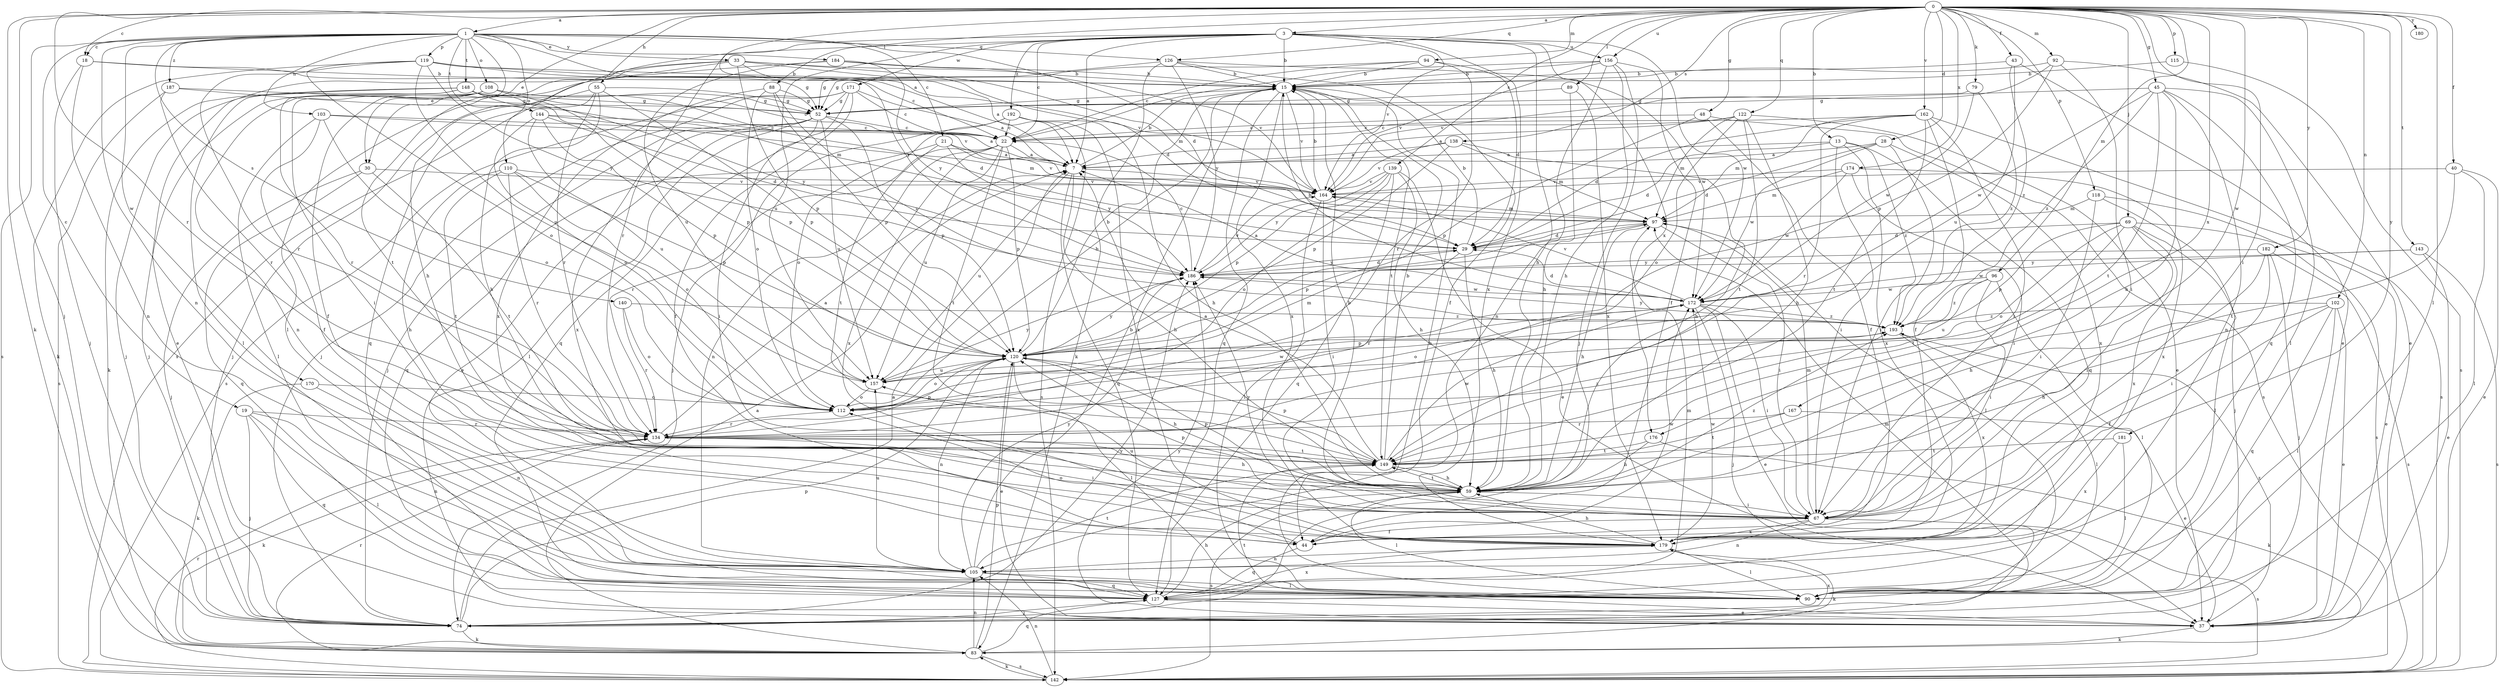 strict digraph  {
0;
1;
3;
7;
13;
15;
18;
19;
21;
22;
28;
29;
30;
33;
37;
40;
43;
44;
45;
48;
52;
55;
59;
67;
69;
74;
79;
83;
88;
89;
90;
92;
94;
96;
97;
102;
103;
105;
108;
110;
112;
115;
118;
119;
120;
122;
126;
127;
134;
138;
139;
140;
142;
143;
144;
148;
149;
156;
157;
162;
164;
167;
170;
171;
172;
174;
176;
179;
180;
181;
182;
184;
186;
187;
192;
193;
0 -> 1  [label=a];
0 -> 3  [label=a];
0 -> 7  [label=a];
0 -> 13  [label=b];
0 -> 18  [label=c];
0 -> 28  [label=d];
0 -> 30  [label=e];
0 -> 40  [label=f];
0 -> 43  [label=f];
0 -> 45  [label=g];
0 -> 48  [label=g];
0 -> 55  [label=h];
0 -> 67  [label=i];
0 -> 69  [label=j];
0 -> 74  [label=j];
0 -> 79  [label=k];
0 -> 83  [label=k];
0 -> 88  [label=l];
0 -> 89  [label=l];
0 -> 90  [label=l];
0 -> 92  [label=m];
0 -> 94  [label=m];
0 -> 96  [label=m];
0 -> 102  [label=n];
0 -> 115  [label=p];
0 -> 118  [label=p];
0 -> 122  [label=q];
0 -> 126  [label=q];
0 -> 134  [label=r];
0 -> 138  [label=s];
0 -> 139  [label=s];
0 -> 143  [label=t];
0 -> 156  [label=u];
0 -> 162  [label=v];
0 -> 167  [label=w];
0 -> 174  [label=x];
0 -> 176  [label=x];
0 -> 180  [label=y];
0 -> 181  [label=y];
0 -> 182  [label=y];
1 -> 18  [label=c];
1 -> 19  [label=c];
1 -> 21  [label=c];
1 -> 29  [label=d];
1 -> 30  [label=e];
1 -> 33  [label=e];
1 -> 103  [label=n];
1 -> 105  [label=n];
1 -> 108  [label=o];
1 -> 110  [label=o];
1 -> 119  [label=p];
1 -> 126  [label=q];
1 -> 140  [label=s];
1 -> 142  [label=s];
1 -> 144  [label=t];
1 -> 148  [label=t];
1 -> 170  [label=w];
1 -> 184  [label=y];
1 -> 186  [label=y];
1 -> 187  [label=z];
3 -> 7  [label=a];
3 -> 15  [label=b];
3 -> 22  [label=c];
3 -> 59  [label=h];
3 -> 134  [label=r];
3 -> 142  [label=s];
3 -> 156  [label=u];
3 -> 157  [label=u];
3 -> 164  [label=v];
3 -> 171  [label=w];
3 -> 172  [label=w];
3 -> 176  [label=x];
3 -> 179  [label=x];
3 -> 192  [label=z];
7 -> 15  [label=b];
7 -> 59  [label=h];
7 -> 127  [label=q];
7 -> 157  [label=u];
7 -> 164  [label=v];
13 -> 7  [label=a];
13 -> 29  [label=d];
13 -> 67  [label=i];
13 -> 127  [label=q];
13 -> 179  [label=x];
13 -> 193  [label=z];
15 -> 52  [label=g];
15 -> 127  [label=q];
15 -> 149  [label=t];
15 -> 164  [label=v];
15 -> 179  [label=x];
18 -> 15  [label=b];
18 -> 22  [label=c];
18 -> 74  [label=j];
18 -> 105  [label=n];
19 -> 74  [label=j];
19 -> 90  [label=l];
19 -> 105  [label=n];
19 -> 127  [label=q];
19 -> 134  [label=r];
21 -> 7  [label=a];
21 -> 127  [label=q];
21 -> 149  [label=t];
21 -> 164  [label=v];
21 -> 186  [label=y];
22 -> 7  [label=a];
22 -> 105  [label=n];
22 -> 120  [label=p];
22 -> 134  [label=r];
22 -> 149  [label=t];
22 -> 157  [label=u];
22 -> 179  [label=x];
28 -> 7  [label=a];
28 -> 29  [label=d];
28 -> 67  [label=i];
28 -> 172  [label=w];
28 -> 179  [label=x];
29 -> 15  [label=b];
29 -> 59  [label=h];
29 -> 134  [label=r];
29 -> 186  [label=y];
30 -> 74  [label=j];
30 -> 127  [label=q];
30 -> 149  [label=t];
30 -> 164  [label=v];
33 -> 7  [label=a];
33 -> 15  [label=b];
33 -> 29  [label=d];
33 -> 37  [label=e];
33 -> 59  [label=h];
33 -> 97  [label=m];
33 -> 120  [label=p];
33 -> 149  [label=t];
37 -> 83  [label=k];
37 -> 149  [label=t];
37 -> 186  [label=y];
37 -> 193  [label=z];
40 -> 37  [label=e];
40 -> 90  [label=l];
40 -> 149  [label=t];
40 -> 164  [label=v];
43 -> 15  [label=b];
43 -> 37  [label=e];
43 -> 157  [label=u];
43 -> 193  [label=z];
44 -> 112  [label=o];
44 -> 127  [label=q];
44 -> 172  [label=w];
45 -> 52  [label=g];
45 -> 59  [label=h];
45 -> 90  [label=l];
45 -> 105  [label=n];
45 -> 127  [label=q];
45 -> 149  [label=t];
45 -> 172  [label=w];
45 -> 193  [label=z];
48 -> 22  [label=c];
48 -> 44  [label=f];
48 -> 120  [label=p];
48 -> 142  [label=s];
52 -> 22  [label=c];
52 -> 37  [label=e];
52 -> 67  [label=i];
52 -> 74  [label=j];
52 -> 90  [label=l];
52 -> 120  [label=p];
52 -> 157  [label=u];
52 -> 179  [label=x];
55 -> 52  [label=g];
55 -> 59  [label=h];
55 -> 74  [label=j];
55 -> 120  [label=p];
55 -> 127  [label=q];
55 -> 134  [label=r];
59 -> 67  [label=i];
59 -> 90  [label=l];
59 -> 120  [label=p];
59 -> 142  [label=s];
59 -> 149  [label=t];
59 -> 193  [label=z];
67 -> 15  [label=b];
67 -> 44  [label=f];
67 -> 97  [label=m];
67 -> 105  [label=n];
67 -> 120  [label=p];
67 -> 142  [label=s];
67 -> 157  [label=u];
67 -> 179  [label=x];
67 -> 186  [label=y];
69 -> 29  [label=d];
69 -> 37  [label=e];
69 -> 67  [label=i];
69 -> 90  [label=l];
69 -> 112  [label=o];
69 -> 120  [label=p];
69 -> 149  [label=t];
69 -> 179  [label=x];
74 -> 7  [label=a];
74 -> 83  [label=k];
74 -> 97  [label=m];
74 -> 120  [label=p];
74 -> 179  [label=x];
74 -> 186  [label=y];
79 -> 52  [label=g];
79 -> 172  [label=w];
79 -> 193  [label=z];
83 -> 7  [label=a];
83 -> 105  [label=n];
83 -> 120  [label=p];
83 -> 127  [label=q];
83 -> 134  [label=r];
83 -> 142  [label=s];
88 -> 52  [label=g];
88 -> 112  [label=o];
88 -> 120  [label=p];
88 -> 179  [label=x];
88 -> 193  [label=z];
89 -> 52  [label=g];
89 -> 59  [label=h];
89 -> 179  [label=x];
90 -> 15  [label=b];
92 -> 15  [label=b];
92 -> 37  [label=e];
92 -> 67  [label=i];
92 -> 120  [label=p];
92 -> 164  [label=v];
94 -> 15  [label=b];
94 -> 22  [label=c];
94 -> 29  [label=d];
94 -> 52  [label=g];
94 -> 134  [label=r];
96 -> 67  [label=i];
96 -> 90  [label=l];
96 -> 157  [label=u];
96 -> 172  [label=w];
96 -> 193  [label=z];
97 -> 29  [label=d];
97 -> 59  [label=h];
97 -> 67  [label=i];
97 -> 90  [label=l];
97 -> 120  [label=p];
102 -> 37  [label=e];
102 -> 44  [label=f];
102 -> 59  [label=h];
102 -> 90  [label=l];
102 -> 127  [label=q];
102 -> 193  [label=z];
103 -> 7  [label=a];
103 -> 22  [label=c];
103 -> 44  [label=f];
103 -> 90  [label=l];
103 -> 112  [label=o];
105 -> 15  [label=b];
105 -> 90  [label=l];
105 -> 127  [label=q];
105 -> 149  [label=t];
105 -> 157  [label=u];
105 -> 186  [label=y];
108 -> 22  [label=c];
108 -> 29  [label=d];
108 -> 44  [label=f];
108 -> 52  [label=g];
108 -> 67  [label=i];
108 -> 74  [label=j];
108 -> 105  [label=n];
108 -> 120  [label=p];
110 -> 59  [label=h];
110 -> 112  [label=o];
110 -> 120  [label=p];
110 -> 134  [label=r];
110 -> 149  [label=t];
110 -> 164  [label=v];
112 -> 15  [label=b];
112 -> 134  [label=r];
112 -> 172  [label=w];
115 -> 15  [label=b];
115 -> 142  [label=s];
118 -> 67  [label=i];
118 -> 74  [label=j];
118 -> 97  [label=m];
118 -> 142  [label=s];
119 -> 15  [label=b];
119 -> 52  [label=g];
119 -> 83  [label=k];
119 -> 112  [label=o];
119 -> 134  [label=r];
119 -> 157  [label=u];
119 -> 164  [label=v];
119 -> 186  [label=y];
120 -> 15  [label=b];
120 -> 37  [label=e];
120 -> 59  [label=h];
120 -> 90  [label=l];
120 -> 105  [label=n];
120 -> 112  [label=o];
120 -> 157  [label=u];
120 -> 186  [label=y];
122 -> 7  [label=a];
122 -> 22  [label=c];
122 -> 37  [label=e];
122 -> 59  [label=h];
122 -> 97  [label=m];
122 -> 112  [label=o];
122 -> 149  [label=t];
126 -> 15  [label=b];
126 -> 44  [label=f];
126 -> 52  [label=g];
126 -> 83  [label=k];
126 -> 172  [label=w];
126 -> 186  [label=y];
127 -> 37  [label=e];
127 -> 59  [label=h];
127 -> 74  [label=j];
127 -> 97  [label=m];
127 -> 179  [label=x];
134 -> 7  [label=a];
134 -> 59  [label=h];
134 -> 67  [label=i];
134 -> 83  [label=k];
134 -> 120  [label=p];
134 -> 149  [label=t];
134 -> 193  [label=z];
138 -> 7  [label=a];
138 -> 59  [label=h];
138 -> 97  [label=m];
138 -> 120  [label=p];
138 -> 164  [label=v];
139 -> 37  [label=e];
139 -> 59  [label=h];
139 -> 112  [label=o];
139 -> 120  [label=p];
139 -> 127  [label=q];
139 -> 164  [label=v];
139 -> 186  [label=y];
140 -> 112  [label=o];
140 -> 134  [label=r];
140 -> 193  [label=z];
142 -> 83  [label=k];
142 -> 105  [label=n];
142 -> 134  [label=r];
143 -> 37  [label=e];
143 -> 142  [label=s];
143 -> 172  [label=w];
143 -> 186  [label=y];
144 -> 22  [label=c];
144 -> 29  [label=d];
144 -> 97  [label=m];
144 -> 112  [label=o];
144 -> 120  [label=p];
144 -> 157  [label=u];
148 -> 52  [label=g];
148 -> 74  [label=j];
148 -> 83  [label=k];
148 -> 90  [label=l];
148 -> 120  [label=p];
148 -> 134  [label=r];
148 -> 164  [label=v];
148 -> 186  [label=y];
149 -> 7  [label=a];
149 -> 15  [label=b];
149 -> 59  [label=h];
149 -> 120  [label=p];
149 -> 172  [label=w];
156 -> 15  [label=b];
156 -> 22  [label=c];
156 -> 44  [label=f];
156 -> 59  [label=h];
156 -> 74  [label=j];
156 -> 105  [label=n];
156 -> 164  [label=v];
157 -> 97  [label=m];
157 -> 112  [label=o];
157 -> 186  [label=y];
162 -> 22  [label=c];
162 -> 29  [label=d];
162 -> 44  [label=f];
162 -> 67  [label=i];
162 -> 97  [label=m];
162 -> 134  [label=r];
162 -> 142  [label=s];
162 -> 149  [label=t];
164 -> 15  [label=b];
164 -> 67  [label=i];
164 -> 90  [label=l];
164 -> 97  [label=m];
167 -> 37  [label=e];
167 -> 134  [label=r];
167 -> 149  [label=t];
170 -> 83  [label=k];
170 -> 105  [label=n];
170 -> 112  [label=o];
171 -> 7  [label=a];
171 -> 22  [label=c];
171 -> 44  [label=f];
171 -> 52  [label=g];
171 -> 74  [label=j];
171 -> 127  [label=q];
171 -> 142  [label=s];
172 -> 7  [label=a];
172 -> 15  [label=b];
172 -> 29  [label=d];
172 -> 37  [label=e];
172 -> 67  [label=i];
172 -> 74  [label=j];
172 -> 112  [label=o];
172 -> 164  [label=v];
172 -> 193  [label=z];
174 -> 67  [label=i];
174 -> 97  [label=m];
174 -> 164  [label=v];
174 -> 172  [label=w];
174 -> 179  [label=x];
176 -> 59  [label=h];
176 -> 83  [label=k];
176 -> 149  [label=t];
179 -> 59  [label=h];
179 -> 83  [label=k];
179 -> 90  [label=l];
179 -> 105  [label=n];
179 -> 172  [label=w];
181 -> 90  [label=l];
181 -> 149  [label=t];
181 -> 179  [label=x];
182 -> 59  [label=h];
182 -> 67  [label=i];
182 -> 74  [label=j];
182 -> 142  [label=s];
182 -> 186  [label=y];
184 -> 15  [label=b];
184 -> 90  [label=l];
184 -> 157  [label=u];
184 -> 164  [label=v];
184 -> 186  [label=y];
186 -> 22  [label=c];
186 -> 29  [label=d];
186 -> 164  [label=v];
186 -> 172  [label=w];
187 -> 52  [label=g];
187 -> 97  [label=m];
187 -> 134  [label=r];
187 -> 142  [label=s];
192 -> 22  [label=c];
192 -> 59  [label=h];
192 -> 74  [label=j];
192 -> 112  [label=o];
192 -> 142  [label=s];
192 -> 179  [label=x];
193 -> 90  [label=l];
193 -> 120  [label=p];
193 -> 179  [label=x];
193 -> 186  [label=y];
}
